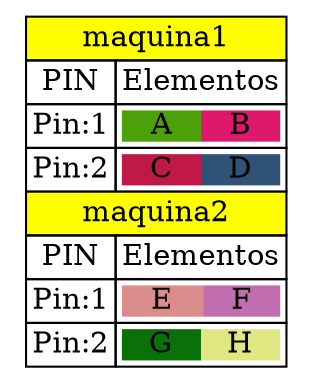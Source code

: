 digraph {tbl [shape=plaintext label=<<table border='0' cellborder='1' color='black' cellspacing='0'><tr><td colspan="2" align="center" bgcolor="yellow">maquina1</td></tr><tr><td>PIN</td><td>Elementos</td></tr><tr>
<td>Pin:1</td>
<td colspan='1' rowspan='1'><table border='0' cellpadding='0' cellspacing='0'>
<tr>
<td><table border='0' cellpadding='0' cellspacing='0'>
<tr><td align='center' bgcolor="#4ca009" color="#4ca009" >A</td></tr>
</table>
</td>
<td><table border='0' cellpadding='0' cellspacing='0'>
<tr><td align='center' bgcolor="#de186d" color="#de186d" >B</td></tr>
</table>
</td>
</tr>
</table>
</td>
</tr>
<tr>
<td>Pin:2</td>
<td colspan='1' rowspan='1'><table border='0' cellpadding='0' cellspacing='0'>
<tr>
<td><table border='0' cellpadding='0' cellspacing='0'>
<tr><td align='center' bgcolor="#c01847" color="#c01847" >C</td></tr>
</table>
</td>
<td><table border='0' cellpadding='0' cellspacing='0'>
<tr><td align='center' bgcolor="#305277" color="#305277" >D</td></tr>
</table>
</td>
</tr>
</table>
</td>
</tr>
<tr><td colspan="2" align="center" bgcolor="yellow">maquina2</td></tr><tr><td>PIN</td><td>Elementos</td></tr><tr>
<td>Pin:1</td>
<td colspan='1' rowspan='1'><table border='0' cellpadding='0' cellspacing='0'>
<tr>
<td><table border='0' cellpadding='0' cellspacing='0'>
<tr><td align='center' bgcolor="#db8c8a" color="#db8c8a" >E</td></tr>
</table>
</td>
<td><table border='0' cellpadding='0' cellspacing='0'>
<tr><td align='center' bgcolor="#c06eaf" color="#c06eaf" >F</td></tr>
</table>
</td>
</tr>
</table>
</td>
</tr>
<tr>
<td>Pin:2</td>
<td colspan='1' rowspan='1'><table border='0' cellpadding='0' cellspacing='0'>
<tr>
<td><table border='0' cellpadding='0' cellspacing='0'>
<tr><td align='center' bgcolor="#097108" color="#097108" >G</td></tr>
</table>
</td>
<td><table border='0' cellpadding='0' cellspacing='0'>
<tr><td align='center' bgcolor="#dfe782" color="#dfe782" >H</td></tr>
</table>
</td>
</tr>
</table>
</td>
</tr>
</table>>];
}